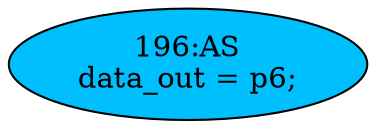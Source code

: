 strict digraph "" {
	node [label="\N"];
	"196:AS"	 [ast="<pyverilog.vparser.ast.Assign object at 0x7fee2301d410>",
		def_var="['data_out']",
		fillcolor=deepskyblue,
		label="196:AS
data_out = p6;",
		statements="[]",
		style=filled,
		typ=Assign,
		use_var="['p6']"];
}
